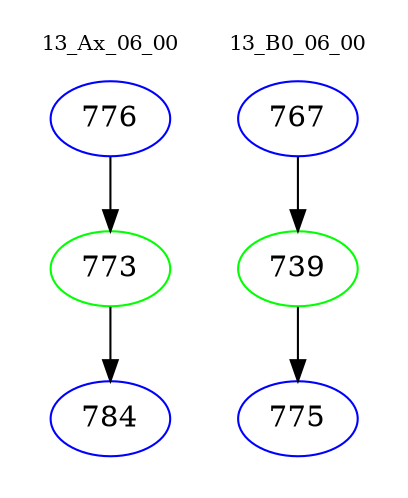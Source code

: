 digraph{
subgraph cluster_0 {
color = white
label = "13_Ax_06_00";
fontsize=10;
T0_776 [label="776", color="blue"]
T0_776 -> T0_773 [color="black"]
T0_773 [label="773", color="green"]
T0_773 -> T0_784 [color="black"]
T0_784 [label="784", color="blue"]
}
subgraph cluster_1 {
color = white
label = "13_B0_06_00";
fontsize=10;
T1_767 [label="767", color="blue"]
T1_767 -> T1_739 [color="black"]
T1_739 [label="739", color="green"]
T1_739 -> T1_775 [color="black"]
T1_775 [label="775", color="blue"]
}
}
